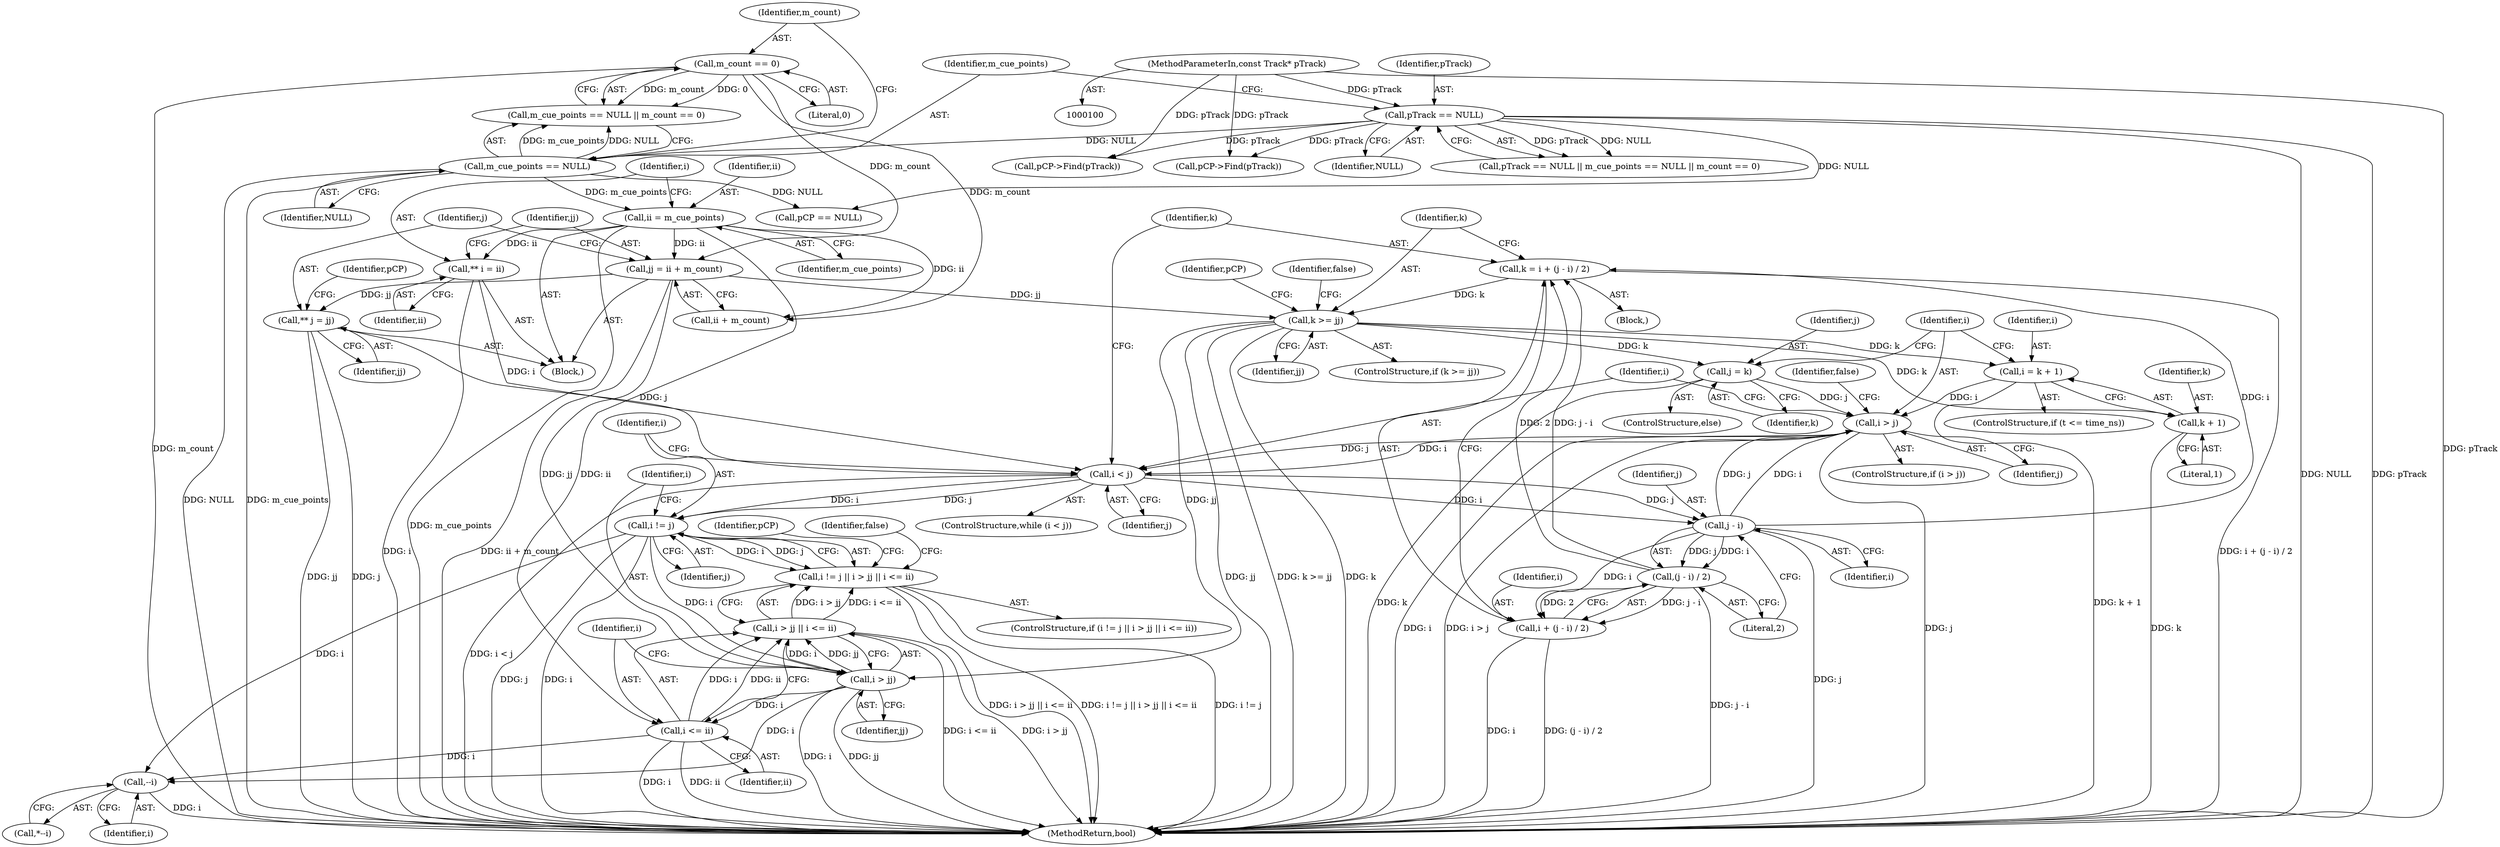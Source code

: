 digraph "0_Android_cc274e2abe8b2a6698a5c47d8aa4bb45f1f9538d_9@integer" {
"1000169" [label="(Call,k = i + (j - i) / 2)"];
"1000174" [label="(Call,j - i)"];
"1000165" [label="(Call,i < j)"];
"1000213" [label="(Call,i > j)"];
"1000203" [label="(Call,i = k + 1)"];
"1000179" [label="(Call,k >= jj)"];
"1000169" [label="(Call,k = i + (j - i) / 2)"];
"1000173" [label="(Call,(j - i) / 2)"];
"1000131" [label="(Call,jj = ii + m_count)"];
"1000124" [label="(Call,ii = m_cue_points)"];
"1000116" [label="(Call,m_cue_points == NULL)"];
"1000112" [label="(Call,pTrack == NULL)"];
"1000102" [label="(MethodParameterIn,const Track* pTrack)"];
"1000119" [label="(Call,m_count == 0)"];
"1000209" [label="(Call,j = k)"];
"1000128" [label="(Call,** i = ii)"];
"1000137" [label="(Call,** j = jj)"];
"1000171" [label="(Call,i + (j - i) / 2)"];
"1000220" [label="(Call,i != j)"];
"1000219" [label="(Call,i != j || i > jj || i <= ii)"];
"1000224" [label="(Call,i > jj)"];
"1000223" [label="(Call,i > jj || i <= ii)"];
"1000227" [label="(Call,i <= ii)"];
"1000235" [label="(Call,--i)"];
"1000205" [label="(Call,k + 1)"];
"1000256" [label="(MethodReturn,bool)"];
"1000105" [label="(Block,)"];
"1000113" [label="(Identifier,pTrack)"];
"1000130" [label="(Identifier,ii)"];
"1000203" [label="(Call,i = k + 1)"];
"1000131" [label="(Call,jj = ii + m_count)"];
"1000145" [label="(Call,pCP == NULL)"];
"1000219" [label="(Call,i != j || i > jj || i <= ii)"];
"1000172" [label="(Identifier,i)"];
"1000185" [label="(Identifier,pCP)"];
"1000165" [label="(Call,i < j)"];
"1000209" [label="(Call,j = k)"];
"1000115" [label="(Call,m_cue_points == NULL || m_count == 0)"];
"1000183" [label="(Identifier,false)"];
"1000119" [label="(Call,m_count == 0)"];
"1000212" [label="(ControlStructure,if (i > j))"];
"1000224" [label="(Call,i > jj)"];
"1000235" [label="(Call,--i)"];
"1000222" [label="(Identifier,j)"];
"1000233" [label="(Identifier,pCP)"];
"1000236" [label="(Identifier,i)"];
"1000170" [label="(Identifier,k)"];
"1000137" [label="(Call,** j = jj)"];
"1000221" [label="(Identifier,i)"];
"1000234" [label="(Call,*--i)"];
"1000199" [label="(ControlStructure,if (t <= time_ns))"];
"1000175" [label="(Identifier,j)"];
"1000164" [label="(ControlStructure,while (i < j))"];
"1000206" [label="(Identifier,k)"];
"1000168" [label="(Block,)"];
"1000204" [label="(Identifier,i)"];
"1000250" [label="(Call,pCP->Find(pTrack))"];
"1000176" [label="(Identifier,i)"];
"1000218" [label="(ControlStructure,if (i != j || i > jj || i <= ii))"];
"1000124" [label="(Call,ii = m_cue_points)"];
"1000226" [label="(Identifier,jj)"];
"1000177" [label="(Literal,2)"];
"1000166" [label="(Identifier,i)"];
"1000114" [label="(Identifier,NULL)"];
"1000126" [label="(Identifier,m_cue_points)"];
"1000181" [label="(Identifier,jj)"];
"1000116" [label="(Call,m_cue_points == NULL)"];
"1000180" [label="(Identifier,k)"];
"1000167" [label="(Identifier,j)"];
"1000125" [label="(Identifier,ii)"];
"1000138" [label="(Identifier,j)"];
"1000214" [label="(Identifier,i)"];
"1000132" [label="(Identifier,jj)"];
"1000117" [label="(Identifier,m_cue_points)"];
"1000111" [label="(Call,pTrack == NULL || m_cue_points == NULL || m_count == 0)"];
"1000178" [label="(ControlStructure,if (k >= jj))"];
"1000174" [label="(Call,j - i)"];
"1000227" [label="(Call,i <= ii)"];
"1000220" [label="(Call,i != j)"];
"1000208" [label="(ControlStructure,else)"];
"1000128" [label="(Call,** i = ii)"];
"1000225" [label="(Identifier,i)"];
"1000223" [label="(Call,i > jj || i <= ii)"];
"1000229" [label="(Identifier,ii)"];
"1000158" [label="(Call,pCP->Find(pTrack))"];
"1000112" [label="(Call,pTrack == NULL)"];
"1000139" [label="(Identifier,jj)"];
"1000169" [label="(Call,k = i + (j - i) / 2)"];
"1000211" [label="(Identifier,k)"];
"1000171" [label="(Call,i + (j - i) / 2)"];
"1000231" [label="(Identifier,false)"];
"1000213" [label="(Call,i > j)"];
"1000120" [label="(Identifier,m_count)"];
"1000173" [label="(Call,(j - i) / 2)"];
"1000215" [label="(Identifier,j)"];
"1000207" [label="(Literal,1)"];
"1000179" [label="(Call,k >= jj)"];
"1000205" [label="(Call,k + 1)"];
"1000141" [label="(Identifier,pCP)"];
"1000129" [label="(Identifier,i)"];
"1000133" [label="(Call,ii + m_count)"];
"1000118" [label="(Identifier,NULL)"];
"1000121" [label="(Literal,0)"];
"1000102" [label="(MethodParameterIn,const Track* pTrack)"];
"1000210" [label="(Identifier,j)"];
"1000217" [label="(Identifier,false)"];
"1000228" [label="(Identifier,i)"];
"1000169" -> "1000168"  [label="AST: "];
"1000169" -> "1000171"  [label="CFG: "];
"1000170" -> "1000169"  [label="AST: "];
"1000171" -> "1000169"  [label="AST: "];
"1000180" -> "1000169"  [label="CFG: "];
"1000169" -> "1000256"  [label="DDG: i + (j - i) / 2"];
"1000174" -> "1000169"  [label="DDG: i"];
"1000173" -> "1000169"  [label="DDG: j - i"];
"1000173" -> "1000169"  [label="DDG: 2"];
"1000169" -> "1000179"  [label="DDG: k"];
"1000174" -> "1000173"  [label="AST: "];
"1000174" -> "1000176"  [label="CFG: "];
"1000175" -> "1000174"  [label="AST: "];
"1000176" -> "1000174"  [label="AST: "];
"1000177" -> "1000174"  [label="CFG: "];
"1000174" -> "1000256"  [label="DDG: j"];
"1000174" -> "1000171"  [label="DDG: i"];
"1000174" -> "1000173"  [label="DDG: j"];
"1000174" -> "1000173"  [label="DDG: i"];
"1000165" -> "1000174"  [label="DDG: j"];
"1000165" -> "1000174"  [label="DDG: i"];
"1000174" -> "1000213"  [label="DDG: i"];
"1000174" -> "1000213"  [label="DDG: j"];
"1000165" -> "1000164"  [label="AST: "];
"1000165" -> "1000167"  [label="CFG: "];
"1000166" -> "1000165"  [label="AST: "];
"1000167" -> "1000165"  [label="AST: "];
"1000170" -> "1000165"  [label="CFG: "];
"1000221" -> "1000165"  [label="CFG: "];
"1000165" -> "1000256"  [label="DDG: i < j"];
"1000213" -> "1000165"  [label="DDG: i"];
"1000213" -> "1000165"  [label="DDG: j"];
"1000128" -> "1000165"  [label="DDG: i"];
"1000137" -> "1000165"  [label="DDG: j"];
"1000165" -> "1000220"  [label="DDG: i"];
"1000165" -> "1000220"  [label="DDG: j"];
"1000213" -> "1000212"  [label="AST: "];
"1000213" -> "1000215"  [label="CFG: "];
"1000214" -> "1000213"  [label="AST: "];
"1000215" -> "1000213"  [label="AST: "];
"1000166" -> "1000213"  [label="CFG: "];
"1000217" -> "1000213"  [label="CFG: "];
"1000213" -> "1000256"  [label="DDG: i"];
"1000213" -> "1000256"  [label="DDG: i > j"];
"1000213" -> "1000256"  [label="DDG: j"];
"1000203" -> "1000213"  [label="DDG: i"];
"1000209" -> "1000213"  [label="DDG: j"];
"1000203" -> "1000199"  [label="AST: "];
"1000203" -> "1000205"  [label="CFG: "];
"1000204" -> "1000203"  [label="AST: "];
"1000205" -> "1000203"  [label="AST: "];
"1000214" -> "1000203"  [label="CFG: "];
"1000203" -> "1000256"  [label="DDG: k + 1"];
"1000179" -> "1000203"  [label="DDG: k"];
"1000179" -> "1000178"  [label="AST: "];
"1000179" -> "1000181"  [label="CFG: "];
"1000180" -> "1000179"  [label="AST: "];
"1000181" -> "1000179"  [label="AST: "];
"1000183" -> "1000179"  [label="CFG: "];
"1000185" -> "1000179"  [label="CFG: "];
"1000179" -> "1000256"  [label="DDG: jj"];
"1000179" -> "1000256"  [label="DDG: k >= jj"];
"1000179" -> "1000256"  [label="DDG: k"];
"1000131" -> "1000179"  [label="DDG: jj"];
"1000179" -> "1000205"  [label="DDG: k"];
"1000179" -> "1000209"  [label="DDG: k"];
"1000179" -> "1000224"  [label="DDG: jj"];
"1000173" -> "1000171"  [label="AST: "];
"1000173" -> "1000177"  [label="CFG: "];
"1000177" -> "1000173"  [label="AST: "];
"1000171" -> "1000173"  [label="CFG: "];
"1000173" -> "1000256"  [label="DDG: j - i"];
"1000173" -> "1000171"  [label="DDG: j - i"];
"1000173" -> "1000171"  [label="DDG: 2"];
"1000131" -> "1000105"  [label="AST: "];
"1000131" -> "1000133"  [label="CFG: "];
"1000132" -> "1000131"  [label="AST: "];
"1000133" -> "1000131"  [label="AST: "];
"1000138" -> "1000131"  [label="CFG: "];
"1000131" -> "1000256"  [label="DDG: ii + m_count"];
"1000124" -> "1000131"  [label="DDG: ii"];
"1000119" -> "1000131"  [label="DDG: m_count"];
"1000131" -> "1000137"  [label="DDG: jj"];
"1000131" -> "1000224"  [label="DDG: jj"];
"1000124" -> "1000105"  [label="AST: "];
"1000124" -> "1000126"  [label="CFG: "];
"1000125" -> "1000124"  [label="AST: "];
"1000126" -> "1000124"  [label="AST: "];
"1000129" -> "1000124"  [label="CFG: "];
"1000124" -> "1000256"  [label="DDG: m_cue_points"];
"1000116" -> "1000124"  [label="DDG: m_cue_points"];
"1000124" -> "1000128"  [label="DDG: ii"];
"1000124" -> "1000133"  [label="DDG: ii"];
"1000124" -> "1000227"  [label="DDG: ii"];
"1000116" -> "1000115"  [label="AST: "];
"1000116" -> "1000118"  [label="CFG: "];
"1000117" -> "1000116"  [label="AST: "];
"1000118" -> "1000116"  [label="AST: "];
"1000120" -> "1000116"  [label="CFG: "];
"1000115" -> "1000116"  [label="CFG: "];
"1000116" -> "1000256"  [label="DDG: NULL"];
"1000116" -> "1000256"  [label="DDG: m_cue_points"];
"1000116" -> "1000115"  [label="DDG: m_cue_points"];
"1000116" -> "1000115"  [label="DDG: NULL"];
"1000112" -> "1000116"  [label="DDG: NULL"];
"1000116" -> "1000145"  [label="DDG: NULL"];
"1000112" -> "1000111"  [label="AST: "];
"1000112" -> "1000114"  [label="CFG: "];
"1000113" -> "1000112"  [label="AST: "];
"1000114" -> "1000112"  [label="AST: "];
"1000117" -> "1000112"  [label="CFG: "];
"1000111" -> "1000112"  [label="CFG: "];
"1000112" -> "1000256"  [label="DDG: NULL"];
"1000112" -> "1000256"  [label="DDG: pTrack"];
"1000112" -> "1000111"  [label="DDG: pTrack"];
"1000112" -> "1000111"  [label="DDG: NULL"];
"1000102" -> "1000112"  [label="DDG: pTrack"];
"1000112" -> "1000145"  [label="DDG: NULL"];
"1000112" -> "1000158"  [label="DDG: pTrack"];
"1000112" -> "1000250"  [label="DDG: pTrack"];
"1000102" -> "1000100"  [label="AST: "];
"1000102" -> "1000256"  [label="DDG: pTrack"];
"1000102" -> "1000158"  [label="DDG: pTrack"];
"1000102" -> "1000250"  [label="DDG: pTrack"];
"1000119" -> "1000115"  [label="AST: "];
"1000119" -> "1000121"  [label="CFG: "];
"1000120" -> "1000119"  [label="AST: "];
"1000121" -> "1000119"  [label="AST: "];
"1000115" -> "1000119"  [label="CFG: "];
"1000119" -> "1000256"  [label="DDG: m_count"];
"1000119" -> "1000115"  [label="DDG: m_count"];
"1000119" -> "1000115"  [label="DDG: 0"];
"1000119" -> "1000133"  [label="DDG: m_count"];
"1000209" -> "1000208"  [label="AST: "];
"1000209" -> "1000211"  [label="CFG: "];
"1000210" -> "1000209"  [label="AST: "];
"1000211" -> "1000209"  [label="AST: "];
"1000214" -> "1000209"  [label="CFG: "];
"1000209" -> "1000256"  [label="DDG: k"];
"1000128" -> "1000105"  [label="AST: "];
"1000128" -> "1000130"  [label="CFG: "];
"1000129" -> "1000128"  [label="AST: "];
"1000130" -> "1000128"  [label="AST: "];
"1000132" -> "1000128"  [label="CFG: "];
"1000128" -> "1000256"  [label="DDG: i"];
"1000137" -> "1000105"  [label="AST: "];
"1000137" -> "1000139"  [label="CFG: "];
"1000138" -> "1000137"  [label="AST: "];
"1000139" -> "1000137"  [label="AST: "];
"1000141" -> "1000137"  [label="CFG: "];
"1000137" -> "1000256"  [label="DDG: jj"];
"1000137" -> "1000256"  [label="DDG: j"];
"1000172" -> "1000171"  [label="AST: "];
"1000171" -> "1000256"  [label="DDG: i"];
"1000171" -> "1000256"  [label="DDG: (j - i) / 2"];
"1000220" -> "1000219"  [label="AST: "];
"1000220" -> "1000222"  [label="CFG: "];
"1000221" -> "1000220"  [label="AST: "];
"1000222" -> "1000220"  [label="AST: "];
"1000225" -> "1000220"  [label="CFG: "];
"1000219" -> "1000220"  [label="CFG: "];
"1000220" -> "1000256"  [label="DDG: j"];
"1000220" -> "1000256"  [label="DDG: i"];
"1000220" -> "1000219"  [label="DDG: i"];
"1000220" -> "1000219"  [label="DDG: j"];
"1000220" -> "1000224"  [label="DDG: i"];
"1000220" -> "1000235"  [label="DDG: i"];
"1000219" -> "1000218"  [label="AST: "];
"1000219" -> "1000223"  [label="CFG: "];
"1000223" -> "1000219"  [label="AST: "];
"1000231" -> "1000219"  [label="CFG: "];
"1000233" -> "1000219"  [label="CFG: "];
"1000219" -> "1000256"  [label="DDG: i > jj || i <= ii"];
"1000219" -> "1000256"  [label="DDG: i != j || i > jj || i <= ii"];
"1000219" -> "1000256"  [label="DDG: i != j"];
"1000223" -> "1000219"  [label="DDG: i > jj"];
"1000223" -> "1000219"  [label="DDG: i <= ii"];
"1000224" -> "1000223"  [label="AST: "];
"1000224" -> "1000226"  [label="CFG: "];
"1000225" -> "1000224"  [label="AST: "];
"1000226" -> "1000224"  [label="AST: "];
"1000228" -> "1000224"  [label="CFG: "];
"1000223" -> "1000224"  [label="CFG: "];
"1000224" -> "1000256"  [label="DDG: i"];
"1000224" -> "1000256"  [label="DDG: jj"];
"1000224" -> "1000223"  [label="DDG: i"];
"1000224" -> "1000223"  [label="DDG: jj"];
"1000224" -> "1000227"  [label="DDG: i"];
"1000224" -> "1000235"  [label="DDG: i"];
"1000223" -> "1000227"  [label="CFG: "];
"1000227" -> "1000223"  [label="AST: "];
"1000223" -> "1000256"  [label="DDG: i <= ii"];
"1000223" -> "1000256"  [label="DDG: i > jj"];
"1000227" -> "1000223"  [label="DDG: i"];
"1000227" -> "1000223"  [label="DDG: ii"];
"1000227" -> "1000229"  [label="CFG: "];
"1000228" -> "1000227"  [label="AST: "];
"1000229" -> "1000227"  [label="AST: "];
"1000227" -> "1000256"  [label="DDG: i"];
"1000227" -> "1000256"  [label="DDG: ii"];
"1000227" -> "1000235"  [label="DDG: i"];
"1000235" -> "1000234"  [label="AST: "];
"1000235" -> "1000236"  [label="CFG: "];
"1000236" -> "1000235"  [label="AST: "];
"1000234" -> "1000235"  [label="CFG: "];
"1000235" -> "1000256"  [label="DDG: i"];
"1000205" -> "1000207"  [label="CFG: "];
"1000206" -> "1000205"  [label="AST: "];
"1000207" -> "1000205"  [label="AST: "];
"1000205" -> "1000256"  [label="DDG: k"];
}
